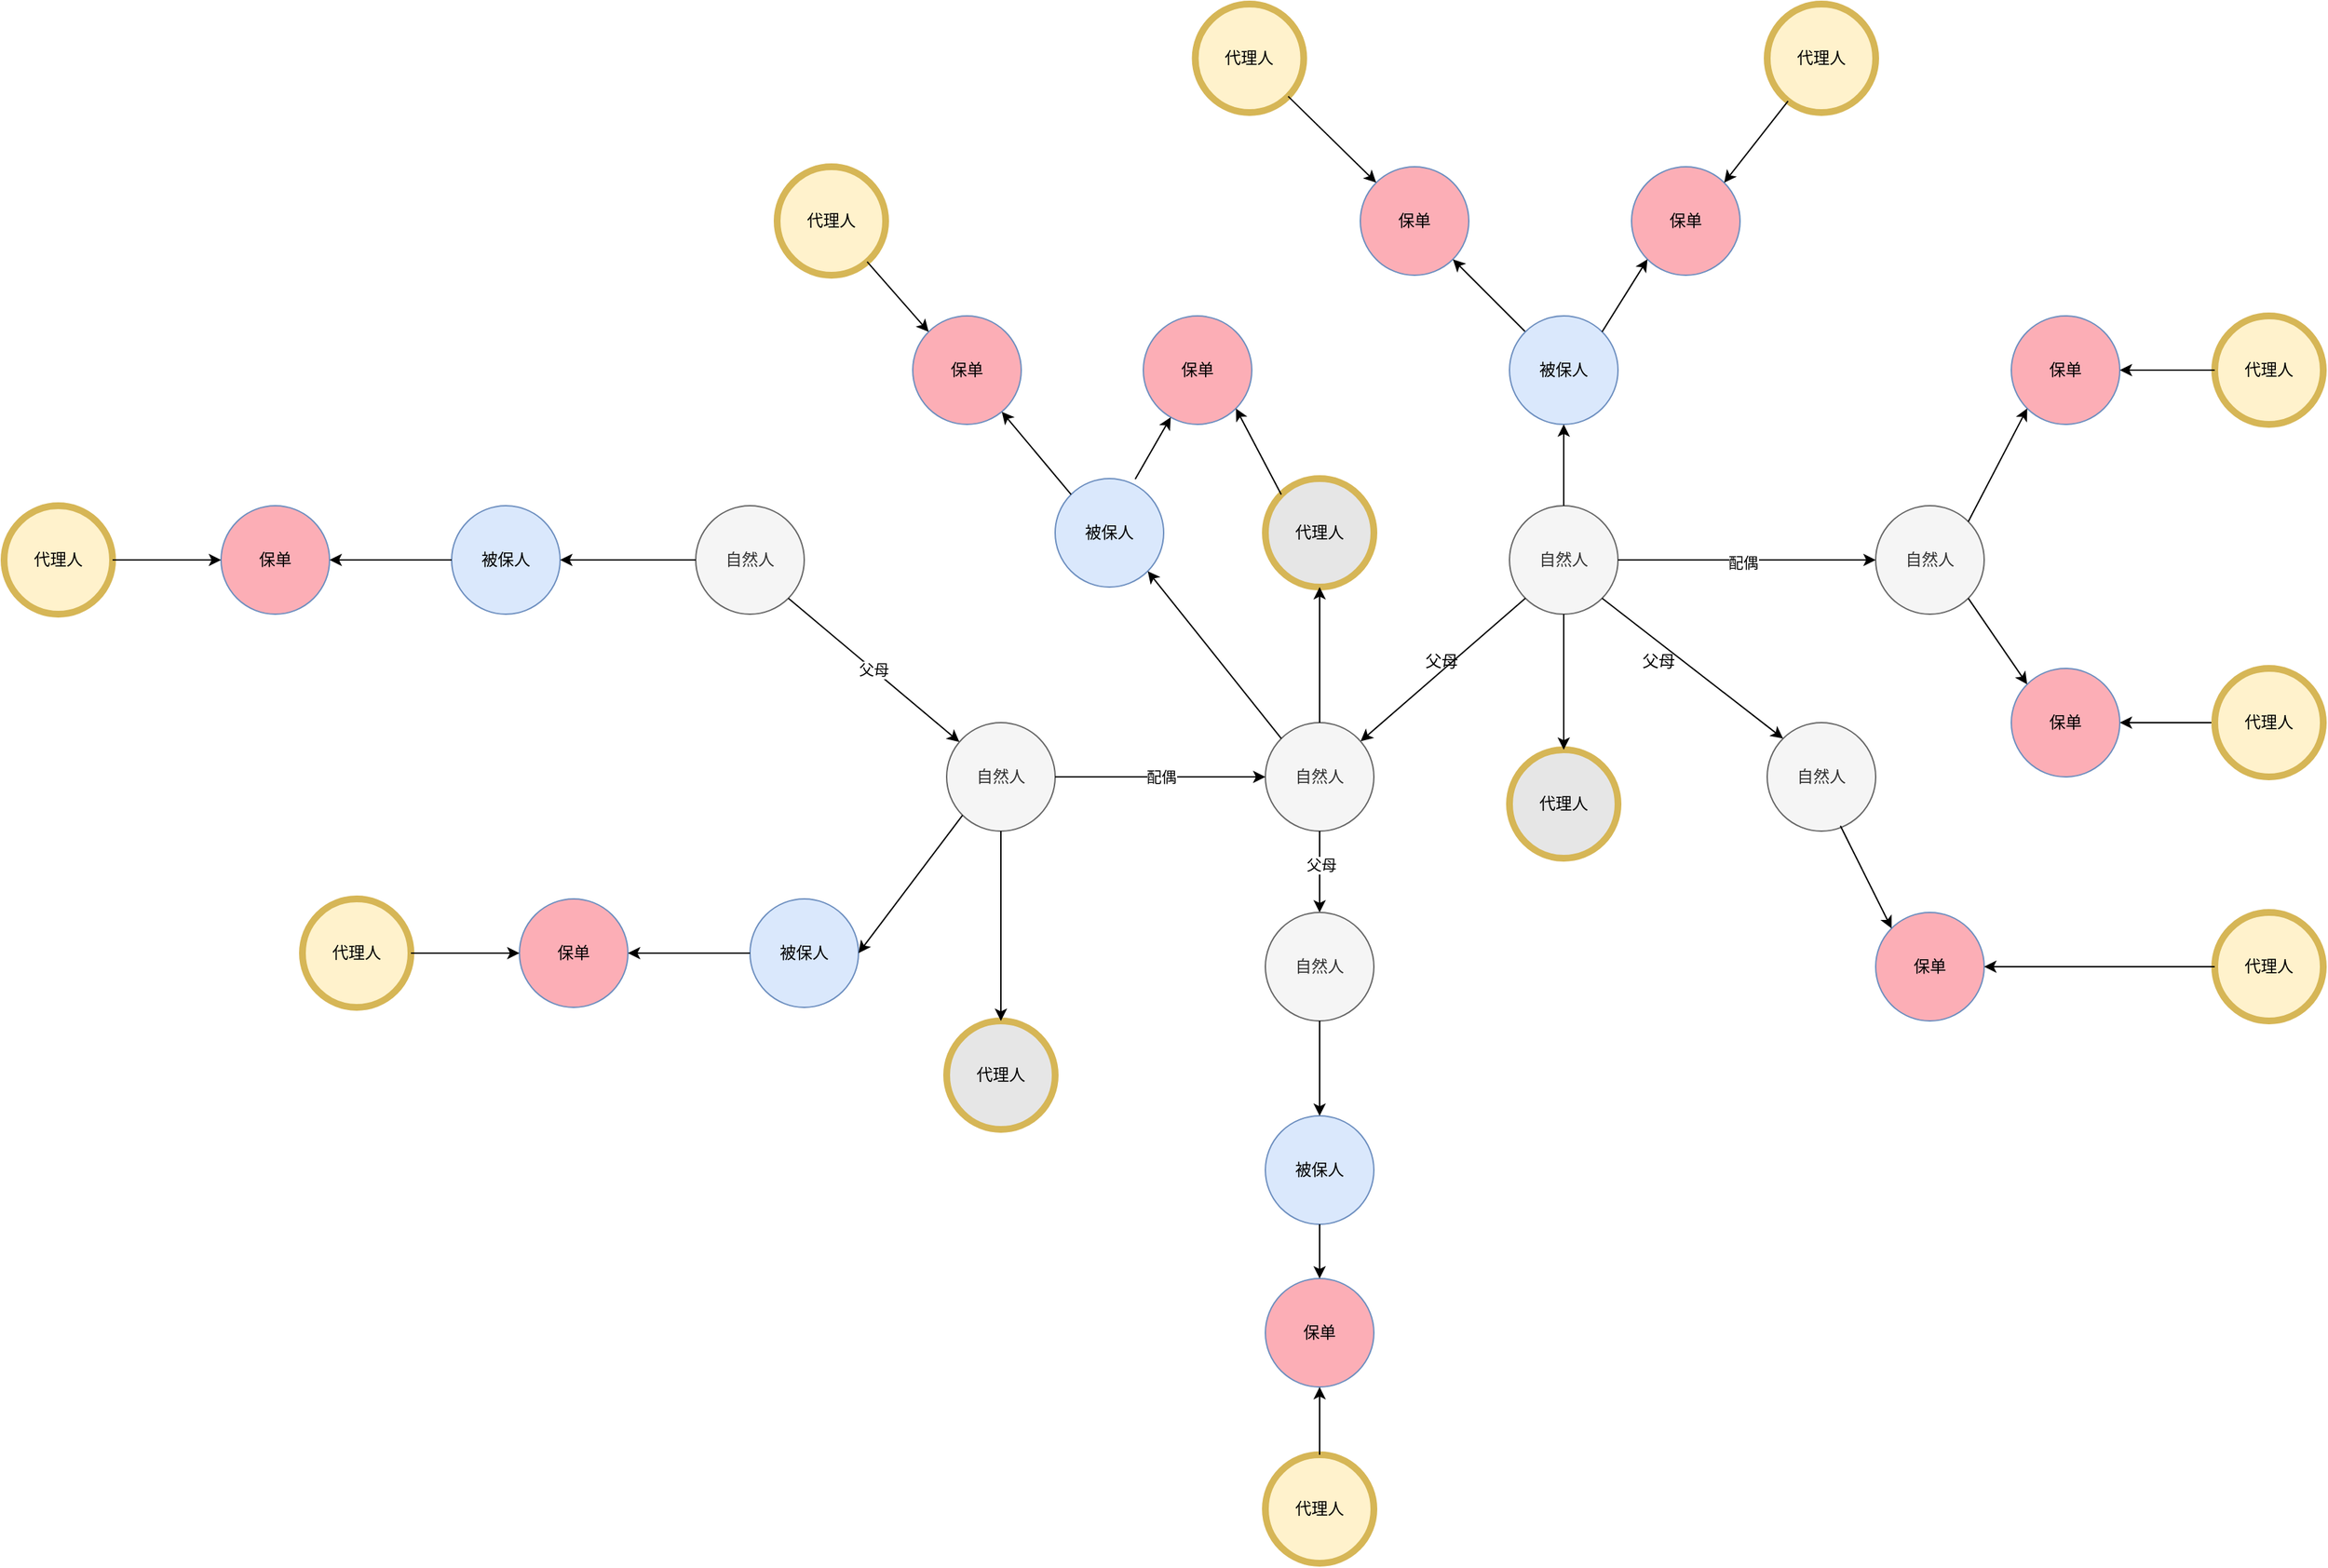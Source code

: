 <mxfile version="15.5.1" type="github">
  <diagram id="_ET35noM4v5h6dMI2Qd9" name="Page-1">
    <mxGraphModel dx="2860" dy="2782" grid="1" gridSize="10" guides="1" tooltips="1" connect="1" arrows="1" fold="1" page="1" pageScale="1" pageWidth="850" pageHeight="1100" math="0" shadow="0">
      <root>
        <mxCell id="0" />
        <mxCell id="1" parent="0" />
        <mxCell id="Qm34UQfz5eWeFE5a5S-p-1" value="自然人" style="ellipse;whiteSpace=wrap;html=1;aspect=fixed;fillColor=#f5f5f5;strokeColor=#666666;fontColor=#333333;" vertex="1" parent="1">
          <mxGeometry x="200" y="300" width="80" height="80" as="geometry" />
        </mxCell>
        <mxCell id="Qm34UQfz5eWeFE5a5S-p-2" value="&lt;span&gt;自然人&lt;/span&gt;" style="ellipse;whiteSpace=wrap;html=1;aspect=fixed;fillColor=#f5f5f5;strokeColor=#666666;fontColor=#333333;" vertex="1" parent="1">
          <mxGeometry x="385" y="460" width="80" height="80" as="geometry" />
        </mxCell>
        <mxCell id="Qm34UQfz5eWeFE5a5S-p-3" value="&lt;span&gt;自然人&lt;/span&gt;" style="ellipse;whiteSpace=wrap;html=1;aspect=fixed;fillColor=#f5f5f5;strokeColor=#666666;fontColor=#333333;" vertex="1" parent="1">
          <mxGeometry x="620" y="460" width="80" height="80" as="geometry" />
        </mxCell>
        <mxCell id="Qm34UQfz5eWeFE5a5S-p-4" value="&lt;span&gt;自然人&lt;/span&gt;" style="ellipse;whiteSpace=wrap;html=1;aspect=fixed;fillColor=#f5f5f5;strokeColor=#666666;fontColor=#333333;" vertex="1" parent="1">
          <mxGeometry x="800" y="300" width="80" height="80" as="geometry" />
        </mxCell>
        <mxCell id="Qm34UQfz5eWeFE5a5S-p-5" value="&lt;span&gt;自然人&lt;/span&gt;" style="ellipse;whiteSpace=wrap;html=1;aspect=fixed;fillColor=#f5f5f5;strokeColor=#666666;fontColor=#333333;" vertex="1" parent="1">
          <mxGeometry x="1070" y="300" width="80" height="80" as="geometry" />
        </mxCell>
        <mxCell id="Qm34UQfz5eWeFE5a5S-p-6" value="&lt;span&gt;自然人&lt;/span&gt;" style="ellipse;whiteSpace=wrap;html=1;aspect=fixed;fillColor=#f5f5f5;strokeColor=#666666;fontColor=#333333;" vertex="1" parent="1">
          <mxGeometry x="990" y="460" width="80" height="80" as="geometry" />
        </mxCell>
        <mxCell id="Qm34UQfz5eWeFE5a5S-p-7" value="" style="endArrow=classic;html=1;rounded=0;entryX=0;entryY=0;entryDx=0;entryDy=0;exitX=1;exitY=1;exitDx=0;exitDy=0;" edge="1" parent="1" target="Qm34UQfz5eWeFE5a5S-p-6">
          <mxGeometry width="50" height="50" relative="1" as="geometry">
            <mxPoint x="868.284" y="368.284" as="sourcePoint" />
            <mxPoint x="690" y="410" as="targetPoint" />
          </mxGeometry>
        </mxCell>
        <mxCell id="Qm34UQfz5eWeFE5a5S-p-8" value="父母" style="text;html=1;strokeColor=none;fillColor=none;align=center;verticalAlign=middle;whiteSpace=wrap;rounded=0;" vertex="1" parent="1">
          <mxGeometry x="880" y="400" width="60" height="30" as="geometry" />
        </mxCell>
        <mxCell id="Qm34UQfz5eWeFE5a5S-p-9" value="" style="endArrow=classic;html=1;rounded=0;exitX=0;exitY=1;exitDx=0;exitDy=0;startArrow=none;" edge="1" parent="1" source="Qm34UQfz5eWeFE5a5S-p-4" target="Qm34UQfz5eWeFE5a5S-p-3">
          <mxGeometry width="50" height="50" relative="1" as="geometry">
            <mxPoint x="1148.284" y="378.284" as="sourcePoint" />
            <mxPoint x="1281.716" y="481.716" as="targetPoint" />
          </mxGeometry>
        </mxCell>
        <mxCell id="Qm34UQfz5eWeFE5a5S-p-10" value="父母" style="text;html=1;strokeColor=none;fillColor=none;align=center;verticalAlign=middle;whiteSpace=wrap;rounded=0;" vertex="1" parent="1">
          <mxGeometry x="720" y="400" width="60" height="30" as="geometry" />
        </mxCell>
        <mxCell id="Qm34UQfz5eWeFE5a5S-p-13" value="" style="endArrow=classic;html=1;rounded=0;entryX=0;entryY=0.5;entryDx=0;entryDy=0;exitX=1;exitY=0.5;exitDx=0;exitDy=0;" edge="1" parent="1" source="Qm34UQfz5eWeFE5a5S-p-4" target="Qm34UQfz5eWeFE5a5S-p-5">
          <mxGeometry width="50" height="50" relative="1" as="geometry">
            <mxPoint x="878.284" y="378.284" as="sourcePoint" />
            <mxPoint x="1011.716" y="481.716" as="targetPoint" />
          </mxGeometry>
        </mxCell>
        <mxCell id="Qm34UQfz5eWeFE5a5S-p-14" value="配偶" style="edgeLabel;html=1;align=center;verticalAlign=middle;resizable=0;points=[];" vertex="1" connectable="0" parent="Qm34UQfz5eWeFE5a5S-p-13">
          <mxGeometry x="-0.032" y="-2" relative="1" as="geometry">
            <mxPoint as="offset" />
          </mxGeometry>
        </mxCell>
        <mxCell id="Qm34UQfz5eWeFE5a5S-p-15" value="配偶" style="endArrow=classic;html=1;rounded=0;exitX=1;exitY=0.5;exitDx=0;exitDy=0;" edge="1" parent="1" source="Qm34UQfz5eWeFE5a5S-p-2" target="Qm34UQfz5eWeFE5a5S-p-3">
          <mxGeometry width="50" height="50" relative="1" as="geometry">
            <mxPoint x="520" y="460" as="sourcePoint" />
            <mxPoint x="570" y="410" as="targetPoint" />
          </mxGeometry>
        </mxCell>
        <mxCell id="Qm34UQfz5eWeFE5a5S-p-16" value="父母" style="endArrow=classic;html=1;rounded=0;exitX=1;exitY=1;exitDx=0;exitDy=0;startArrow=none;" edge="1" parent="1" source="Qm34UQfz5eWeFE5a5S-p-1" target="Qm34UQfz5eWeFE5a5S-p-2">
          <mxGeometry width="50" height="50" relative="1" as="geometry">
            <mxPoint x="821.716" y="378.284" as="sourcePoint" />
            <mxPoint x="700.214" y="483.788" as="targetPoint" />
          </mxGeometry>
        </mxCell>
        <mxCell id="Qm34UQfz5eWeFE5a5S-p-17" value="被保人" style="ellipse;whiteSpace=wrap;html=1;aspect=fixed;fillColor=#dae8fc;strokeColor=#6c8ebf;" vertex="1" parent="1">
          <mxGeometry x="20" y="300" width="80" height="80" as="geometry" />
        </mxCell>
        <mxCell id="Qm34UQfz5eWeFE5a5S-p-18" value="" style="endArrow=classic;html=1;rounded=0;entryX=1;entryY=0.5;entryDx=0;entryDy=0;exitX=0;exitY=0.5;exitDx=0;exitDy=0;" edge="1" parent="1" source="Qm34UQfz5eWeFE5a5S-p-1" target="Qm34UQfz5eWeFE5a5S-p-17">
          <mxGeometry width="50" height="50" relative="1" as="geometry">
            <mxPoint x="170" y="460" as="sourcePoint" />
            <mxPoint x="220" y="410" as="targetPoint" />
          </mxGeometry>
        </mxCell>
        <mxCell id="Qm34UQfz5eWeFE5a5S-p-19" value="保单" style="ellipse;whiteSpace=wrap;html=1;aspect=fixed;fillColor=#FCAEB6;strokeColor=#6c8ebf;" vertex="1" parent="1">
          <mxGeometry x="-150" y="300" width="80" height="80" as="geometry" />
        </mxCell>
        <mxCell id="Qm34UQfz5eWeFE5a5S-p-20" value="" style="endArrow=classic;html=1;rounded=0;entryX=1;entryY=0.5;entryDx=0;entryDy=0;exitX=0;exitY=0.5;exitDx=0;exitDy=0;" edge="1" parent="1" source="Qm34UQfz5eWeFE5a5S-p-17" target="Qm34UQfz5eWeFE5a5S-p-19">
          <mxGeometry width="50" height="50" relative="1" as="geometry">
            <mxPoint x="210" y="350" as="sourcePoint" />
            <mxPoint x="110" y="350" as="targetPoint" />
          </mxGeometry>
        </mxCell>
        <mxCell id="Qm34UQfz5eWeFE5a5S-p-21" value="代理人" style="ellipse;whiteSpace=wrap;html=1;aspect=fixed;fillColor=#fff2cc;strokeColor=#d6b656;strokeWidth=5;" vertex="1" parent="1">
          <mxGeometry x="-310" y="300" width="80" height="80" as="geometry" />
        </mxCell>
        <mxCell id="Qm34UQfz5eWeFE5a5S-p-22" value="" style="endArrow=classic;html=1;rounded=0;entryX=0;entryY=0.5;entryDx=0;entryDy=0;" edge="1" parent="1" source="Qm34UQfz5eWeFE5a5S-p-21" target="Qm34UQfz5eWeFE5a5S-p-19">
          <mxGeometry width="50" height="50" relative="1" as="geometry">
            <mxPoint x="30" y="350" as="sourcePoint" />
            <mxPoint x="-60" y="350" as="targetPoint" />
          </mxGeometry>
        </mxCell>
        <mxCell id="Qm34UQfz5eWeFE5a5S-p-23" value="代理人" style="ellipse;whiteSpace=wrap;html=1;aspect=fixed;fillColor=#E6E6E6;strokeColor=#d6b656;strokeWidth=5;" vertex="1" parent="1">
          <mxGeometry x="385" y="680" width="80" height="80" as="geometry" />
        </mxCell>
        <mxCell id="Qm34UQfz5eWeFE5a5S-p-24" value="" style="endArrow=classic;html=1;rounded=0;exitX=0.5;exitY=1;exitDx=0;exitDy=0;" edge="1" parent="1" source="Qm34UQfz5eWeFE5a5S-p-2" target="Qm34UQfz5eWeFE5a5S-p-23">
          <mxGeometry width="50" height="50" relative="1" as="geometry">
            <mxPoint x="210" y="350" as="sourcePoint" />
            <mxPoint x="110" y="350" as="targetPoint" />
          </mxGeometry>
        </mxCell>
        <mxCell id="Qm34UQfz5eWeFE5a5S-p-25" value="被保人" style="ellipse;whiteSpace=wrap;html=1;aspect=fixed;fillColor=#dae8fc;strokeColor=#6c8ebf;" vertex="1" parent="1">
          <mxGeometry x="240" y="590" width="80" height="80" as="geometry" />
        </mxCell>
        <mxCell id="Qm34UQfz5eWeFE5a5S-p-26" value="" style="endArrow=classic;html=1;rounded=0;entryX=1;entryY=0.5;entryDx=0;entryDy=0;exitX=0;exitY=1;exitDx=0;exitDy=0;" edge="1" parent="1" target="Qm34UQfz5eWeFE5a5S-p-25" source="Qm34UQfz5eWeFE5a5S-p-2">
          <mxGeometry width="50" height="50" relative="1" as="geometry">
            <mxPoint x="385" y="630" as="sourcePoint" />
            <mxPoint x="405" y="700" as="targetPoint" />
          </mxGeometry>
        </mxCell>
        <mxCell id="Qm34UQfz5eWeFE5a5S-p-27" value="保单" style="ellipse;whiteSpace=wrap;html=1;aspect=fixed;fillColor=#FCAEB6;strokeColor=#6c8ebf;" vertex="1" parent="1">
          <mxGeometry x="70" y="590" width="80" height="80" as="geometry" />
        </mxCell>
        <mxCell id="Qm34UQfz5eWeFE5a5S-p-28" value="" style="endArrow=classic;html=1;rounded=0;entryX=1;entryY=0.5;entryDx=0;entryDy=0;exitX=0;exitY=0.5;exitDx=0;exitDy=0;" edge="1" parent="1" source="Qm34UQfz5eWeFE5a5S-p-25" target="Qm34UQfz5eWeFE5a5S-p-27">
          <mxGeometry width="50" height="50" relative="1" as="geometry">
            <mxPoint x="430" y="640" as="sourcePoint" />
            <mxPoint x="330" y="640" as="targetPoint" />
          </mxGeometry>
        </mxCell>
        <mxCell id="Qm34UQfz5eWeFE5a5S-p-29" value="代理人" style="ellipse;whiteSpace=wrap;html=1;aspect=fixed;fillColor=#fff2cc;strokeColor=#d6b656;strokeWidth=5;" vertex="1" parent="1">
          <mxGeometry x="-90" y="590" width="80" height="80" as="geometry" />
        </mxCell>
        <mxCell id="Qm34UQfz5eWeFE5a5S-p-30" value="" style="endArrow=classic;html=1;rounded=0;entryX=0;entryY=0.5;entryDx=0;entryDy=0;" edge="1" parent="1" source="Qm34UQfz5eWeFE5a5S-p-29" target="Qm34UQfz5eWeFE5a5S-p-27">
          <mxGeometry width="50" height="50" relative="1" as="geometry">
            <mxPoint x="250" y="640" as="sourcePoint" />
            <mxPoint x="160" y="640" as="targetPoint" />
          </mxGeometry>
        </mxCell>
        <mxCell id="Qm34UQfz5eWeFE5a5S-p-31" value="被保人" style="ellipse;whiteSpace=wrap;html=1;aspect=fixed;fillColor=#dae8fc;strokeColor=#6c8ebf;" vertex="1" parent="1">
          <mxGeometry x="620" y="750" width="80" height="80" as="geometry" />
        </mxCell>
        <mxCell id="Qm34UQfz5eWeFE5a5S-p-32" value="保单" style="ellipse;whiteSpace=wrap;html=1;aspect=fixed;fillColor=#FCAEB6;strokeColor=#6c8ebf;" vertex="1" parent="1">
          <mxGeometry x="620" y="870" width="80" height="80" as="geometry" />
        </mxCell>
        <mxCell id="Qm34UQfz5eWeFE5a5S-p-33" value="" style="endArrow=classic;html=1;rounded=0;entryX=0.5;entryY=0;entryDx=0;entryDy=0;exitX=0.5;exitY=1;exitDx=0;exitDy=0;" edge="1" parent="1" source="Qm34UQfz5eWeFE5a5S-p-31" target="Qm34UQfz5eWeFE5a5S-p-32">
          <mxGeometry width="50" height="50" relative="1" as="geometry">
            <mxPoint x="1240" y="920" as="sourcePoint" />
            <mxPoint x="1140" y="920" as="targetPoint" />
          </mxGeometry>
        </mxCell>
        <mxCell id="Qm34UQfz5eWeFE5a5S-p-34" value="代理人" style="ellipse;whiteSpace=wrap;html=1;aspect=fixed;fillColor=#fff2cc;strokeColor=#d6b656;strokeWidth=5;" vertex="1" parent="1">
          <mxGeometry x="620" y="1000" width="80" height="80" as="geometry" />
        </mxCell>
        <mxCell id="Qm34UQfz5eWeFE5a5S-p-35" value="" style="endArrow=classic;html=1;rounded=0;entryX=0.5;entryY=1;entryDx=0;entryDy=0;" edge="1" parent="1" source="Qm34UQfz5eWeFE5a5S-p-34" target="Qm34UQfz5eWeFE5a5S-p-32">
          <mxGeometry width="50" height="50" relative="1" as="geometry">
            <mxPoint x="1060" y="920" as="sourcePoint" />
            <mxPoint x="970" y="920" as="targetPoint" />
          </mxGeometry>
        </mxCell>
        <mxCell id="Qm34UQfz5eWeFE5a5S-p-36" value="" style="endArrow=classic;html=1;rounded=0;exitX=0.5;exitY=1;exitDx=0;exitDy=0;entryX=0.5;entryY=0;entryDx=0;entryDy=0;" edge="1" parent="1" source="Qm34UQfz5eWeFE5a5S-p-3" target="Qm34UQfz5eWeFE5a5S-p-39">
          <mxGeometry width="50" height="50" relative="1" as="geometry">
            <mxPoint x="406.716" y="538.284" as="sourcePoint" />
            <mxPoint x="660" y="600" as="targetPoint" />
          </mxGeometry>
        </mxCell>
        <mxCell id="Qm34UQfz5eWeFE5a5S-p-40" value="父母" style="edgeLabel;html=1;align=center;verticalAlign=middle;resizable=0;points=[];" vertex="1" connectable="0" parent="Qm34UQfz5eWeFE5a5S-p-36">
          <mxGeometry x="-0.176" y="1" relative="1" as="geometry">
            <mxPoint as="offset" />
          </mxGeometry>
        </mxCell>
        <mxCell id="Qm34UQfz5eWeFE5a5S-p-37" value="代理人" style="ellipse;whiteSpace=wrap;html=1;aspect=fixed;fillColor=#E6E6E6;strokeColor=#d6b656;strokeWidth=5;" vertex="1" parent="1">
          <mxGeometry x="800" y="480" width="80" height="80" as="geometry" />
        </mxCell>
        <mxCell id="Qm34UQfz5eWeFE5a5S-p-38" value="" style="endArrow=classic;html=1;rounded=0;entryX=0.5;entryY=0;entryDx=0;entryDy=0;exitX=0.5;exitY=1;exitDx=0;exitDy=0;" edge="1" parent="1" target="Qm34UQfz5eWeFE5a5S-p-37" source="Qm34UQfz5eWeFE5a5S-p-4">
          <mxGeometry width="50" height="50" relative="1" as="geometry">
            <mxPoint x="853.28" y="400.0" as="sourcePoint" />
            <mxPoint x="450" y="301.72" as="targetPoint" />
          </mxGeometry>
        </mxCell>
        <mxCell id="Qm34UQfz5eWeFE5a5S-p-39" value="&lt;span&gt;自然人&lt;/span&gt;" style="ellipse;whiteSpace=wrap;html=1;aspect=fixed;fillColor=#f5f5f5;strokeColor=#666666;fontColor=#333333;" vertex="1" parent="1">
          <mxGeometry x="620" y="600" width="80" height="80" as="geometry" />
        </mxCell>
        <mxCell id="Qm34UQfz5eWeFE5a5S-p-41" value="" style="endArrow=classic;html=1;rounded=0;exitX=0.5;exitY=1;exitDx=0;exitDy=0;entryX=0.5;entryY=0;entryDx=0;entryDy=0;" edge="1" parent="1" source="Qm34UQfz5eWeFE5a5S-p-39" target="Qm34UQfz5eWeFE5a5S-p-31">
          <mxGeometry width="50" height="50" relative="1" as="geometry">
            <mxPoint x="435" y="550.0" as="sourcePoint" />
            <mxPoint x="435" y="690.0" as="targetPoint" />
          </mxGeometry>
        </mxCell>
        <mxCell id="Qm34UQfz5eWeFE5a5S-p-42" value="代理人" style="ellipse;whiteSpace=wrap;html=1;aspect=fixed;fillColor=#E6E6E6;strokeColor=#d6b656;strokeWidth=5;" vertex="1" parent="1">
          <mxGeometry x="620" y="280" width="80" height="80" as="geometry" />
        </mxCell>
        <mxCell id="Qm34UQfz5eWeFE5a5S-p-44" value="" style="endArrow=classic;html=1;rounded=0;exitX=0.5;exitY=0;exitDx=0;exitDy=0;entryX=0.5;entryY=1;entryDx=0;entryDy=0;" edge="1" parent="1" source="Qm34UQfz5eWeFE5a5S-p-3" target="Qm34UQfz5eWeFE5a5S-p-42">
          <mxGeometry width="50" height="50" relative="1" as="geometry">
            <mxPoint x="435" y="550.0" as="sourcePoint" />
            <mxPoint x="435" y="690.0" as="targetPoint" />
          </mxGeometry>
        </mxCell>
        <mxCell id="Qm34UQfz5eWeFE5a5S-p-45" value="被保人" style="ellipse;whiteSpace=wrap;html=1;aspect=fixed;fillColor=#dae8fc;strokeColor=#6c8ebf;" vertex="1" parent="1">
          <mxGeometry x="465" y="280" width="80" height="80" as="geometry" />
        </mxCell>
        <mxCell id="Qm34UQfz5eWeFE5a5S-p-46" value="保单" style="ellipse;whiteSpace=wrap;html=1;aspect=fixed;fillColor=#FCAEB6;strokeColor=#6c8ebf;" vertex="1" parent="1">
          <mxGeometry x="360" y="160" width="80" height="80" as="geometry" />
        </mxCell>
        <mxCell id="Qm34UQfz5eWeFE5a5S-p-47" value="" style="endArrow=classic;html=1;rounded=0;entryX=1;entryY=1;entryDx=0;entryDy=0;exitX=0;exitY=0;exitDx=0;exitDy=0;" edge="1" parent="1" source="Qm34UQfz5eWeFE5a5S-p-3" target="Qm34UQfz5eWeFE5a5S-p-45">
          <mxGeometry width="50" height="50" relative="1" as="geometry">
            <mxPoint x="860" y="100" as="sourcePoint" />
            <mxPoint x="760" y="100" as="targetPoint" />
          </mxGeometry>
        </mxCell>
        <mxCell id="Qm34UQfz5eWeFE5a5S-p-48" value="代理人" style="ellipse;whiteSpace=wrap;html=1;aspect=fixed;fillColor=#fff2cc;strokeColor=#d6b656;strokeWidth=5;" vertex="1" parent="1">
          <mxGeometry x="260" y="50" width="80" height="80" as="geometry" />
        </mxCell>
        <mxCell id="Qm34UQfz5eWeFE5a5S-p-49" value="" style="endArrow=classic;html=1;rounded=0;entryX=0;entryY=0;entryDx=0;entryDy=0;" edge="1" parent="1" source="Qm34UQfz5eWeFE5a5S-p-48" target="Qm34UQfz5eWeFE5a5S-p-46">
          <mxGeometry width="50" height="50" relative="1" as="geometry">
            <mxPoint x="680" y="100" as="sourcePoint" />
            <mxPoint x="590" y="100" as="targetPoint" />
          </mxGeometry>
        </mxCell>
        <mxCell id="Qm34UQfz5eWeFE5a5S-p-55" value="" style="endArrow=classic;html=1;rounded=0;exitX=0;exitY=0;exitDx=0;exitDy=0;" edge="1" parent="1" source="Qm34UQfz5eWeFE5a5S-p-45" target="Qm34UQfz5eWeFE5a5S-p-46">
          <mxGeometry width="50" height="50" relative="1" as="geometry">
            <mxPoint x="336.378" y="130.07" as="sourcePoint" />
            <mxPoint x="430" y="220" as="targetPoint" />
          </mxGeometry>
        </mxCell>
        <mxCell id="Qm34UQfz5eWeFE5a5S-p-56" value="保单" style="ellipse;whiteSpace=wrap;html=1;aspect=fixed;fillColor=#FCAEB6;strokeColor=#6c8ebf;" vertex="1" parent="1">
          <mxGeometry x="530" y="160" width="80" height="80" as="geometry" />
        </mxCell>
        <mxCell id="Qm34UQfz5eWeFE5a5S-p-57" value="" style="endArrow=classic;html=1;rounded=0;exitX=0.738;exitY=0.005;exitDx=0;exitDy=0;exitPerimeter=0;" edge="1" parent="1" target="Qm34UQfz5eWeFE5a5S-p-56" source="Qm34UQfz5eWeFE5a5S-p-45">
          <mxGeometry width="50" height="50" relative="1" as="geometry">
            <mxPoint x="639.996" y="291.716" as="sourcePoint" />
            <mxPoint x="593.28" y="220" as="targetPoint" />
          </mxGeometry>
        </mxCell>
        <mxCell id="Qm34UQfz5eWeFE5a5S-p-58" value="" style="endArrow=classic;html=1;rounded=0;entryX=1;entryY=1;entryDx=0;entryDy=0;exitX=0;exitY=0;exitDx=0;exitDy=0;" edge="1" parent="1" source="Qm34UQfz5eWeFE5a5S-p-42" target="Qm34UQfz5eWeFE5a5S-p-56">
          <mxGeometry width="50" height="50" relative="1" as="geometry">
            <mxPoint x="650" y="470" as="sourcePoint" />
            <mxPoint x="700" y="420" as="targetPoint" />
          </mxGeometry>
        </mxCell>
        <mxCell id="Qm34UQfz5eWeFE5a5S-p-59" value="保单" style="ellipse;whiteSpace=wrap;html=1;aspect=fixed;fillColor=#FCAEB6;strokeColor=#6c8ebf;" vertex="1" parent="1">
          <mxGeometry x="690" y="50" width="80" height="80" as="geometry" />
        </mxCell>
        <mxCell id="Qm34UQfz5eWeFE5a5S-p-60" value="" style="endArrow=classic;html=1;rounded=0;exitX=0;exitY=0;exitDx=0;exitDy=0;" edge="1" parent="1" target="Qm34UQfz5eWeFE5a5S-p-59" source="Qm34UQfz5eWeFE5a5S-p-61">
          <mxGeometry width="50" height="50" relative="1" as="geometry">
            <mxPoint x="756.716" y="181.716" as="sourcePoint" />
            <mxPoint x="710" y="110" as="targetPoint" />
          </mxGeometry>
        </mxCell>
        <mxCell id="Qm34UQfz5eWeFE5a5S-p-61" value="被保人" style="ellipse;whiteSpace=wrap;html=1;aspect=fixed;fillColor=#dae8fc;strokeColor=#6c8ebf;" vertex="1" parent="1">
          <mxGeometry x="800" y="160" width="80" height="80" as="geometry" />
        </mxCell>
        <mxCell id="Qm34UQfz5eWeFE5a5S-p-62" value="" style="endArrow=classic;html=1;rounded=0;exitX=0.5;exitY=0;exitDx=0;exitDy=0;entryX=0.5;entryY=1;entryDx=0;entryDy=0;" edge="1" parent="1" source="Qm34UQfz5eWeFE5a5S-p-4" target="Qm34UQfz5eWeFE5a5S-p-61">
          <mxGeometry width="50" height="50" relative="1" as="geometry">
            <mxPoint x="766.716" y="191.716" as="sourcePoint" />
            <mxPoint x="715.513" y="130.808" as="targetPoint" />
          </mxGeometry>
        </mxCell>
        <mxCell id="Qm34UQfz5eWeFE5a5S-p-63" value="保单" style="ellipse;whiteSpace=wrap;html=1;aspect=fixed;fillColor=#FCAEB6;strokeColor=#6c8ebf;" vertex="1" parent="1">
          <mxGeometry x="890" y="50" width="80" height="80" as="geometry" />
        </mxCell>
        <mxCell id="Qm34UQfz5eWeFE5a5S-p-64" value="" style="endArrow=classic;html=1;rounded=0;exitX=1;exitY=0;exitDx=0;exitDy=0;entryX=0;entryY=1;entryDx=0;entryDy=0;" edge="1" parent="1" source="Qm34UQfz5eWeFE5a5S-p-61" target="Qm34UQfz5eWeFE5a5S-p-63">
          <mxGeometry width="50" height="50" relative="1" as="geometry">
            <mxPoint x="821.716" y="181.716" as="sourcePoint" />
            <mxPoint x="910" y="110" as="targetPoint" />
          </mxGeometry>
        </mxCell>
        <mxCell id="Qm34UQfz5eWeFE5a5S-p-65" value="代理人" style="ellipse;whiteSpace=wrap;html=1;aspect=fixed;fillColor=#fff2cc;strokeColor=#d6b656;strokeWidth=5;" vertex="1" parent="1">
          <mxGeometry x="568.28" y="-70" width="80" height="80" as="geometry" />
        </mxCell>
        <mxCell id="Qm34UQfz5eWeFE5a5S-p-66" value="" style="endArrow=classic;html=1;rounded=0;entryX=0;entryY=0;entryDx=0;entryDy=0;" edge="1" parent="1" source="Qm34UQfz5eWeFE5a5S-p-65" target="Qm34UQfz5eWeFE5a5S-p-59">
          <mxGeometry width="50" height="50" relative="1" as="geometry">
            <mxPoint x="988.28" y="-20" as="sourcePoint" />
            <mxPoint x="700" y="50" as="targetPoint" />
          </mxGeometry>
        </mxCell>
        <mxCell id="Qm34UQfz5eWeFE5a5S-p-67" value="代理人" style="ellipse;whiteSpace=wrap;html=1;aspect=fixed;fillColor=#fff2cc;strokeColor=#d6b656;strokeWidth=5;" vertex="1" parent="1">
          <mxGeometry x="990" y="-70" width="80" height="80" as="geometry" />
        </mxCell>
        <mxCell id="Qm34UQfz5eWeFE5a5S-p-68" value="" style="endArrow=classic;html=1;rounded=0;entryX=1;entryY=0;entryDx=0;entryDy=0;" edge="1" parent="1" source="Qm34UQfz5eWeFE5a5S-p-67" target="Qm34UQfz5eWeFE5a5S-p-63">
          <mxGeometry width="50" height="50" relative="1" as="geometry">
            <mxPoint x="650" y="230" as="sourcePoint" />
            <mxPoint x="700" y="180" as="targetPoint" />
          </mxGeometry>
        </mxCell>
        <mxCell id="Qm34UQfz5eWeFE5a5S-p-69" value="保单" style="ellipse;whiteSpace=wrap;html=1;aspect=fixed;fillColor=#FCAEB6;strokeColor=#6c8ebf;" vertex="1" parent="1">
          <mxGeometry x="1170" y="160" width="80" height="80" as="geometry" />
        </mxCell>
        <mxCell id="Qm34UQfz5eWeFE5a5S-p-70" value="保单" style="ellipse;whiteSpace=wrap;html=1;aspect=fixed;fillColor=#FCAEB6;strokeColor=#6c8ebf;" vertex="1" parent="1">
          <mxGeometry x="1170" y="420" width="80" height="80" as="geometry" />
        </mxCell>
        <mxCell id="Qm34UQfz5eWeFE5a5S-p-71" value="" style="endArrow=classic;html=1;rounded=0;entryX=0;entryY=1;entryDx=0;entryDy=0;exitX=1;exitY=0;exitDx=0;exitDy=0;" edge="1" parent="1" source="Qm34UQfz5eWeFE5a5S-p-5" target="Qm34UQfz5eWeFE5a5S-p-69">
          <mxGeometry width="50" height="50" relative="1" as="geometry">
            <mxPoint x="650" y="230" as="sourcePoint" />
            <mxPoint x="700" y="180" as="targetPoint" />
          </mxGeometry>
        </mxCell>
        <mxCell id="Qm34UQfz5eWeFE5a5S-p-72" value="" style="endArrow=classic;html=1;rounded=0;entryX=0;entryY=0;entryDx=0;entryDy=0;exitX=1;exitY=1;exitDx=0;exitDy=0;" edge="1" parent="1" source="Qm34UQfz5eWeFE5a5S-p-5" target="Qm34UQfz5eWeFE5a5S-p-70">
          <mxGeometry width="50" height="50" relative="1" as="geometry">
            <mxPoint x="1148.284" y="321.716" as="sourcePoint" />
            <mxPoint x="1191.716" y="238.284" as="targetPoint" />
          </mxGeometry>
        </mxCell>
        <mxCell id="Qm34UQfz5eWeFE5a5S-p-73" value="代理人" style="ellipse;whiteSpace=wrap;html=1;aspect=fixed;fillColor=#fff2cc;strokeColor=#d6b656;strokeWidth=5;" vertex="1" parent="1">
          <mxGeometry x="1320" y="160" width="80" height="80" as="geometry" />
        </mxCell>
        <mxCell id="Qm34UQfz5eWeFE5a5S-p-74" value="" style="endArrow=classic;html=1;rounded=0;exitX=0;exitY=0.5;exitDx=0;exitDy=0;" edge="1" parent="1" source="Qm34UQfz5eWeFE5a5S-p-73" target="Qm34UQfz5eWeFE5a5S-p-69">
          <mxGeometry width="50" height="50" relative="1" as="geometry">
            <mxPoint x="1015.374" y="11.521" as="sourcePoint" />
            <mxPoint x="968.284" y="71.716" as="targetPoint" />
          </mxGeometry>
        </mxCell>
        <mxCell id="Qm34UQfz5eWeFE5a5S-p-75" value="" style="endArrow=classic;html=1;rounded=0;entryX=1;entryY=0.5;entryDx=0;entryDy=0;exitX=0;exitY=0.5;exitDx=0;exitDy=0;" edge="1" parent="1" source="Qm34UQfz5eWeFE5a5S-p-76" target="Qm34UQfz5eWeFE5a5S-p-70">
          <mxGeometry width="50" height="50" relative="1" as="geometry">
            <mxPoint x="1330" y="460" as="sourcePoint" />
            <mxPoint x="978.284" y="81.716" as="targetPoint" />
          </mxGeometry>
        </mxCell>
        <mxCell id="Qm34UQfz5eWeFE5a5S-p-76" value="代理人" style="ellipse;whiteSpace=wrap;html=1;aspect=fixed;fillColor=#fff2cc;strokeColor=#d6b656;strokeWidth=5;" vertex="1" parent="1">
          <mxGeometry x="1320" y="420" width="80" height="80" as="geometry" />
        </mxCell>
        <mxCell id="Qm34UQfz5eWeFE5a5S-p-77" value="保单" style="ellipse;whiteSpace=wrap;html=1;aspect=fixed;fillColor=#FCAEB6;strokeColor=#6c8ebf;" vertex="1" parent="1">
          <mxGeometry x="1070" y="600" width="80" height="80" as="geometry" />
        </mxCell>
        <mxCell id="Qm34UQfz5eWeFE5a5S-p-78" value="" style="endArrow=classic;html=1;rounded=0;entryX=0;entryY=0;entryDx=0;entryDy=0;exitX=0.675;exitY=0.952;exitDx=0;exitDy=0;exitPerimeter=0;" edge="1" parent="1" source="Qm34UQfz5eWeFE5a5S-p-6" target="Qm34UQfz5eWeFE5a5S-p-77">
          <mxGeometry width="50" height="50" relative="1" as="geometry">
            <mxPoint x="1148.284" y="378.284" as="sourcePoint" />
            <mxPoint x="1191.716" y="441.716" as="targetPoint" />
          </mxGeometry>
        </mxCell>
        <mxCell id="Qm34UQfz5eWeFE5a5S-p-79" value="代理人" style="ellipse;whiteSpace=wrap;html=1;aspect=fixed;fillColor=#fff2cc;strokeColor=#d6b656;strokeWidth=5;" vertex="1" parent="1">
          <mxGeometry x="1320" y="600" width="80" height="80" as="geometry" />
        </mxCell>
        <mxCell id="Qm34UQfz5eWeFE5a5S-p-80" value="" style="endArrow=classic;html=1;rounded=0;entryX=1;entryY=0.5;entryDx=0;entryDy=0;exitX=0;exitY=0.5;exitDx=0;exitDy=0;" edge="1" parent="1" source="Qm34UQfz5eWeFE5a5S-p-79" target="Qm34UQfz5eWeFE5a5S-p-77">
          <mxGeometry width="50" height="50" relative="1" as="geometry">
            <mxPoint x="1330.0" y="470" as="sourcePoint" />
            <mxPoint x="1260.0" y="470" as="targetPoint" />
          </mxGeometry>
        </mxCell>
      </root>
    </mxGraphModel>
  </diagram>
</mxfile>
